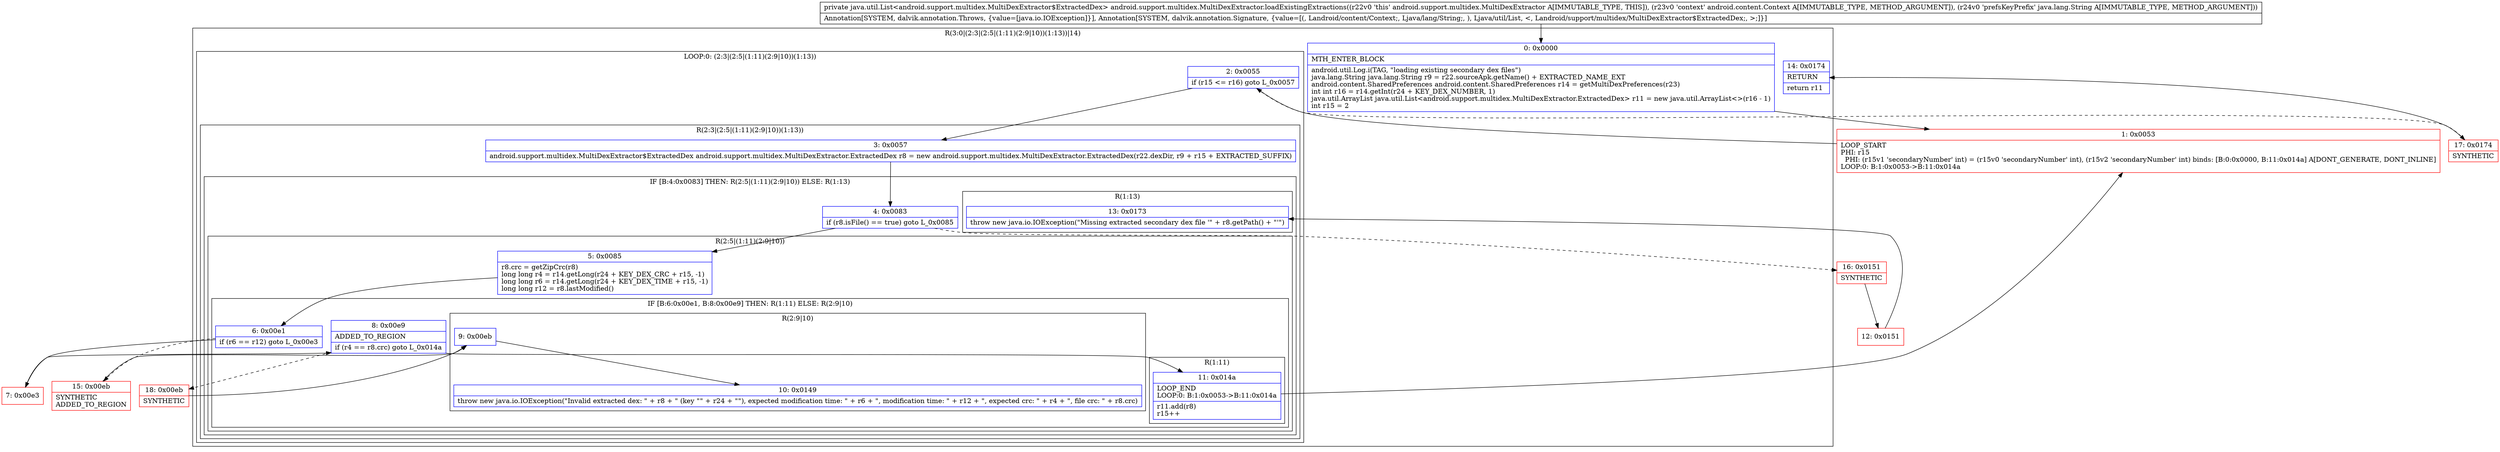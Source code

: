 digraph "CFG forandroid.support.multidex.MultiDexExtractor.loadExistingExtractions(Landroid\/content\/Context;Ljava\/lang\/String;)Ljava\/util\/List;" {
subgraph cluster_Region_1101318971 {
label = "R(3:0|(2:3|(2:5|(1:11)(2:9|10))(1:13))|14)";
node [shape=record,color=blue];
Node_0 [shape=record,label="{0\:\ 0x0000|MTH_ENTER_BLOCK\l|android.util.Log.i(TAG, \"loading existing secondary dex files\")\ljava.lang.String java.lang.String r9 = r22.sourceApk.getName() + EXTRACTED_NAME_EXT\landroid.content.SharedPreferences android.content.SharedPreferences r14 = getMultiDexPreferences(r23)\lint int r16 = r14.getInt(r24 + KEY_DEX_NUMBER, 1)\ljava.util.ArrayList java.util.List\<android.support.multidex.MultiDexExtractor.ExtractedDex\> r11 = new java.util.ArrayList\<\>(r16 \- 1)\lint r15 = 2\l}"];
subgraph cluster_LoopRegion_1566136802 {
label = "LOOP:0: (2:3|(2:5|(1:11)(2:9|10))(1:13))";
node [shape=record,color=blue];
Node_2 [shape=record,label="{2\:\ 0x0055|if (r15 \<= r16) goto L_0x0057\l}"];
subgraph cluster_Region_1951435429 {
label = "R(2:3|(2:5|(1:11)(2:9|10))(1:13))";
node [shape=record,color=blue];
Node_3 [shape=record,label="{3\:\ 0x0057|android.support.multidex.MultiDexExtractor$ExtractedDex android.support.multidex.MultiDexExtractor.ExtractedDex r8 = new android.support.multidex.MultiDexExtractor.ExtractedDex(r22.dexDir, r9 + r15 + EXTRACTED_SUFFIX)\l}"];
subgraph cluster_IfRegion_1253448766 {
label = "IF [B:4:0x0083] THEN: R(2:5|(1:11)(2:9|10)) ELSE: R(1:13)";
node [shape=record,color=blue];
Node_4 [shape=record,label="{4\:\ 0x0083|if (r8.isFile() == true) goto L_0x0085\l}"];
subgraph cluster_Region_994285778 {
label = "R(2:5|(1:11)(2:9|10))";
node [shape=record,color=blue];
Node_5 [shape=record,label="{5\:\ 0x0085|r8.crc = getZipCrc(r8)\llong long r4 = r14.getLong(r24 + KEY_DEX_CRC + r15, \-1)\llong long r6 = r14.getLong(r24 + KEY_DEX_TIME + r15, \-1)\llong long r12 = r8.lastModified()\l}"];
subgraph cluster_IfRegion_1838454962 {
label = "IF [B:6:0x00e1, B:8:0x00e9] THEN: R(1:11) ELSE: R(2:9|10)";
node [shape=record,color=blue];
Node_6 [shape=record,label="{6\:\ 0x00e1|if (r6 == r12) goto L_0x00e3\l}"];
Node_8 [shape=record,label="{8\:\ 0x00e9|ADDED_TO_REGION\l|if (r4 == r8.crc) goto L_0x014a\l}"];
subgraph cluster_Region_985906273 {
label = "R(1:11)";
node [shape=record,color=blue];
Node_11 [shape=record,label="{11\:\ 0x014a|LOOP_END\lLOOP:0: B:1:0x0053\-\>B:11:0x014a\l|r11.add(r8)\lr15++\l}"];
}
subgraph cluster_Region_2056608427 {
label = "R(2:9|10)";
node [shape=record,color=blue];
Node_9 [shape=record,label="{9\:\ 0x00eb}"];
Node_10 [shape=record,label="{10\:\ 0x0149|throw new java.io.IOException(\"Invalid extracted dex: \" + r8 + \" (key \"\" + r24 + \"\"), expected modification time: \" + r6 + \", modification time: \" + r12 + \", expected crc: \" + r4 + \", file crc: \" + r8.crc)\l}"];
}
}
}
subgraph cluster_Region_1569898796 {
label = "R(1:13)";
node [shape=record,color=blue];
Node_13 [shape=record,label="{13\:\ 0x0173|throw new java.io.IOException(\"Missing extracted secondary dex file '\" + r8.getPath() + \"'\")\l}"];
}
}
}
}
Node_14 [shape=record,label="{14\:\ 0x0174|RETURN\l|return r11\l}"];
}
Node_1 [shape=record,color=red,label="{1\:\ 0x0053|LOOP_START\lPHI: r15 \l  PHI: (r15v1 'secondaryNumber' int) = (r15v0 'secondaryNumber' int), (r15v2 'secondaryNumber' int) binds: [B:0:0x0000, B:11:0x014a] A[DONT_GENERATE, DONT_INLINE]\lLOOP:0: B:1:0x0053\-\>B:11:0x014a\l}"];
Node_7 [shape=record,color=red,label="{7\:\ 0x00e3}"];
Node_12 [shape=record,color=red,label="{12\:\ 0x0151}"];
Node_15 [shape=record,color=red,label="{15\:\ 0x00eb|SYNTHETIC\lADDED_TO_REGION\l}"];
Node_16 [shape=record,color=red,label="{16\:\ 0x0151|SYNTHETIC\l}"];
Node_17 [shape=record,color=red,label="{17\:\ 0x0174|SYNTHETIC\l}"];
Node_18 [shape=record,color=red,label="{18\:\ 0x00eb|SYNTHETIC\l}"];
MethodNode[shape=record,label="{private java.util.List\<android.support.multidex.MultiDexExtractor$ExtractedDex\> android.support.multidex.MultiDexExtractor.loadExistingExtractions((r22v0 'this' android.support.multidex.MultiDexExtractor A[IMMUTABLE_TYPE, THIS]), (r23v0 'context' android.content.Context A[IMMUTABLE_TYPE, METHOD_ARGUMENT]), (r24v0 'prefsKeyPrefix' java.lang.String A[IMMUTABLE_TYPE, METHOD_ARGUMENT]))  | Annotation[SYSTEM, dalvik.annotation.Throws, \{value=[java.io.IOException]\}], Annotation[SYSTEM, dalvik.annotation.Signature, \{value=[(, Landroid\/content\/Context;, Ljava\/lang\/String;, ), Ljava\/util\/List, \<, Landroid\/support\/multidex\/MultiDexExtractor$ExtractedDex;, \>;]\}]\l}"];
MethodNode -> Node_0;
Node_0 -> Node_1;
Node_2 -> Node_3;
Node_2 -> Node_17[style=dashed];
Node_3 -> Node_4;
Node_4 -> Node_5;
Node_4 -> Node_16[style=dashed];
Node_5 -> Node_6;
Node_6 -> Node_7;
Node_6 -> Node_15[style=dashed];
Node_8 -> Node_11;
Node_8 -> Node_18[style=dashed];
Node_11 -> Node_1;
Node_9 -> Node_10;
Node_1 -> Node_2;
Node_7 -> Node_8;
Node_12 -> Node_13;
Node_15 -> Node_9;
Node_16 -> Node_12;
Node_17 -> Node_14;
Node_18 -> Node_9;
}

